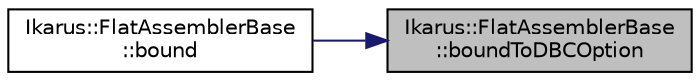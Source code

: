 digraph "Ikarus::FlatAssemblerBase::boundToDBCOption"
{
 // LATEX_PDF_SIZE
  edge [fontname="Helvetica",fontsize="10",labelfontname="Helvetica",labelfontsize="10"];
  node [fontname="Helvetica",fontsize="10",shape=record];
  rankdir="RL";
  Node1 [label="Ikarus::FlatAssemblerBase\l::boundToDBCOption",height=0.2,width=0.4,color="black", fillcolor="grey75", style="filled", fontcolor="black",tooltip="Returns true if the assembler is bound to an affordance collection."];
  Node1 -> Node2 [dir="back",color="midnightblue",fontsize="10",style="solid",fontname="Helvetica"];
  Node2 [label="Ikarus::FlatAssemblerBase\l::bound",height=0.2,width=0.4,color="black", fillcolor="white", style="filled",URL="$a01294.html#add087b8554f56a2c014de606fd253301",tooltip="Returns true if the assembler is bound to a finite element requirement and affordance."];
}
